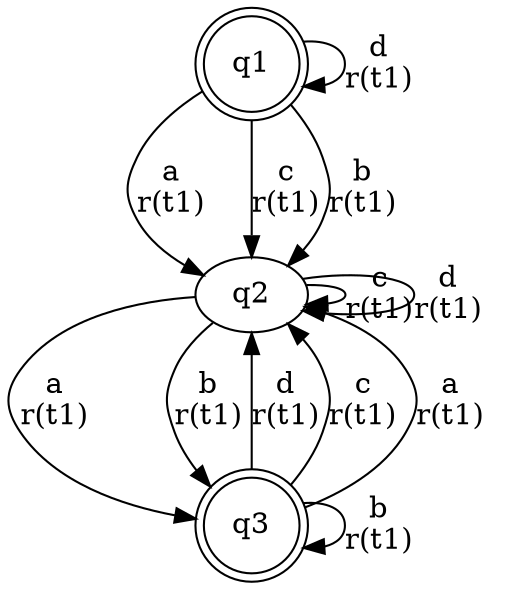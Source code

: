 digraph "tests_1/test32/solution300/solution" {
	q1[label=q1 shape=doublecircle]
	q2[label=q2]
	q3[label=q3 shape=doublecircle]
	q1 -> q1[label="d\nr(t1)\n"]
	q1 -> q2[label="a\nr(t1)\n"]
	q2 -> q3[label="a\nr(t1)\n"]
	q3 -> q3[label="b\nr(t1)\n"]
	q3 -> q2[label="d\nr(t1)\n"]
	q3 -> q2[label="c\nr(t1)\n"]
	q3 -> q2[label="a\nr(t1)\n"]
	q2 -> q2[label="c\nr(t1)\n"]
	q2 -> q2[label="d\nr(t1)\n"]
	q2 -> q3[label="b\nr(t1)\n"]
	q1 -> q2[label="c\nr(t1)\n"]
	q1 -> q2[label="b\nr(t1)\n"]
}
